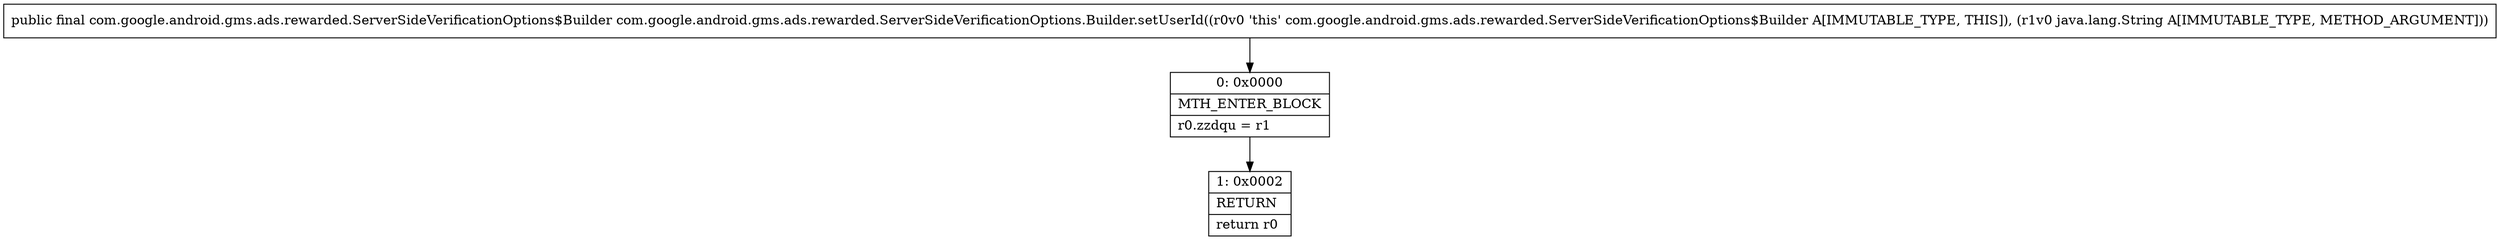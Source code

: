 digraph "CFG forcom.google.android.gms.ads.rewarded.ServerSideVerificationOptions.Builder.setUserId(Ljava\/lang\/String;)Lcom\/google\/android\/gms\/ads\/rewarded\/ServerSideVerificationOptions$Builder;" {
Node_0 [shape=record,label="{0\:\ 0x0000|MTH_ENTER_BLOCK\l|r0.zzdqu = r1\l}"];
Node_1 [shape=record,label="{1\:\ 0x0002|RETURN\l|return r0\l}"];
MethodNode[shape=record,label="{public final com.google.android.gms.ads.rewarded.ServerSideVerificationOptions$Builder com.google.android.gms.ads.rewarded.ServerSideVerificationOptions.Builder.setUserId((r0v0 'this' com.google.android.gms.ads.rewarded.ServerSideVerificationOptions$Builder A[IMMUTABLE_TYPE, THIS]), (r1v0 java.lang.String A[IMMUTABLE_TYPE, METHOD_ARGUMENT])) }"];
MethodNode -> Node_0;
Node_0 -> Node_1;
}

